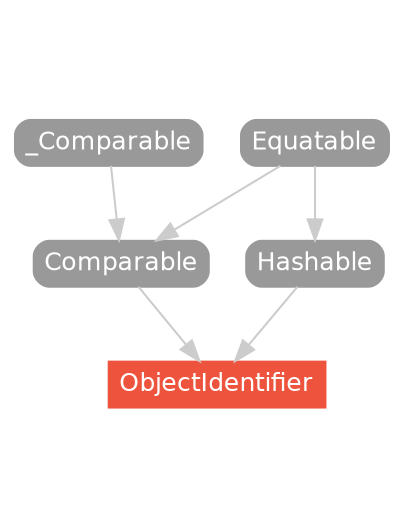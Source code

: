 strict digraph "ObjectIdentifier - Type Hierarchy - SwiftDoc.org" {
    pad="0.1,0.8"
    node [shape=box, style="filled,rounded", color="#999999", fillcolor="#999999", fontcolor=white, fontname=Helvetica, fontnames="Helvetica,sansserif", fontsize=12, margin="0.07,0.05", height="0.3"]
    edge [color="#cccccc"]
    "Comparable" [URL="/protocol/Comparable/"]
    "Equatable" [URL="/protocol/Equatable/"]
    "Hashable" [URL="/protocol/Hashable/"]
    "ObjectIdentifier" [URL="/type/ObjectIdentifier/", style="filled", fillcolor="#ee543d", color="#ee543d"]
    "_Comparable" [URL="/protocol/_Comparable/"]    "Hashable" -> "ObjectIdentifier"
    "Comparable" -> "ObjectIdentifier"
    "Equatable" -> "Hashable"
    "_Comparable" -> "Comparable"
    "Equatable" -> "Comparable"
    subgraph Types {
        rank = max; "ObjectIdentifier";
    }
}